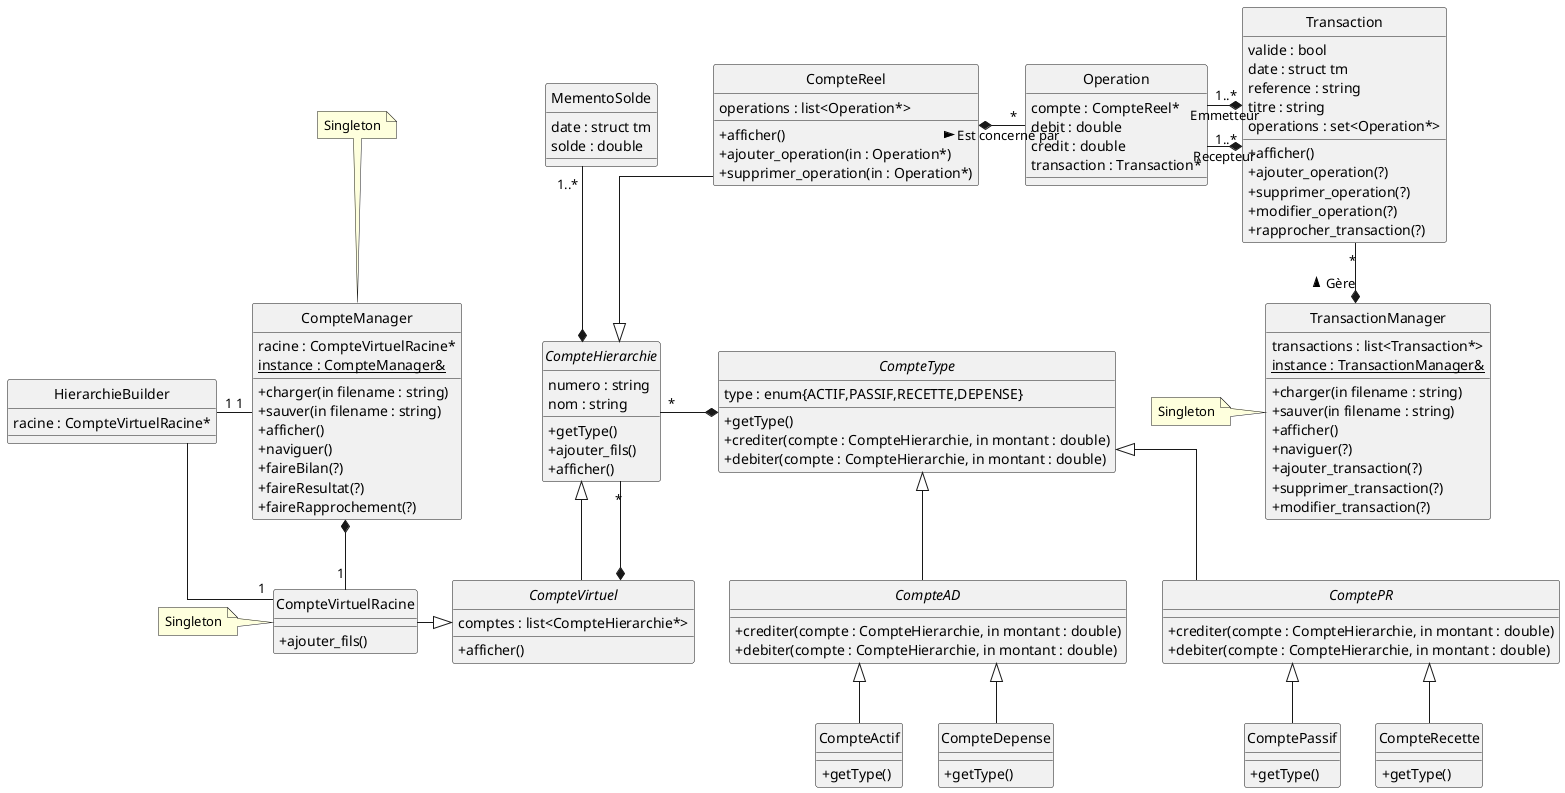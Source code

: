 @startuml
hide circle
skinparam linetype ortho
skinparam classAttributeIconSize 0

class TransactionManager{
    transactions : list<Transaction*>
    {static} instance : TransactionManager&

    +charger(in filename : string)
    +sauver(in filename : string)
    +afficher()
    +naviguer(?)
    +ajouter_transaction(?)
    +supprimer_transaction(?)
    +modifier_transaction(?)
}

class Transaction{
    valide : bool
    date : struct tm
    reference : string
    titre : string
    operations : set<Operation*>
    
    +afficher()
    +ajouter_operation(?)
    +supprimer_operation(?)
    +modifier_operation(?)
    +rapprocher_transaction(?)
}

class Operation{
    compte : CompteReel*
    debit : double
    credit : double
    transaction : Transaction*
}

'------------------------------'

abstract class CompteHierarchie{
    numero : string
    nom : string

    +getType()
    +ajouter_fils()
    +afficher()
}

class CompteReel{
    operations : list<Operation*>
    
    +afficher()
    +ajouter_operation(in : Operation*)
    +supprimer_operation(in : Operation*)
}

abstract class CompteVirtuel{
    comptes : list<CompteHierarchie*>
    
    +afficher()
}

class CompteManager{
    racine : CompteVirtuelRacine*
    {static} instance : CompteManager&


    +charger(in filename : string)
    +sauver(in filename : string)
    +afficher()
    +naviguer()
    +faireBilan(?)
    +faireResultat(?)
    +faireRapprochement(?)
}

abstract class CompteType{
    type : enum{ACTIF,PASSIF,RECETTE,DEPENSE}
    
    +getType()
    +crediter(compte : CompteHierarchie, in montant : double)
    +debiter(compte : CompteHierarchie, in montant : double)
}

abstract class CompteAD{
    +crediter(compte : CompteHierarchie, in montant : double)
    +debiter(compte : CompteHierarchie, in montant : double)
}
abstract class ComptePR{
    +crediter(compte : CompteHierarchie, in montant : double)
    +debiter(compte : CompteHierarchie, in montant : double)
}

class CompteActif{
    +getType()
}
class CompteDepense{
    +getType()
}
class ComptePassif{
    +getType()
}
class CompteRecette{
    +getType()
}

class CompteVirtuelRacine{
    +ajouter_fils()
}

class HierarchieBuilder{
    racine : CompteVirtuelRacine*
}

class MementoSolde{
    date : struct tm
    solde : double
}

'-------------------------------'

HierarchieBuilder "1"-right-"1" CompteManager
HierarchieBuilder -down-"1" CompteVirtuelRacine

CompteManager *-down- "1" CompteVirtuelRacine

CompteHierarchie *-up- "1..*" MementoSolde
CompteReel -down-|> CompteHierarchie
CompteVirtuel -up-|> CompteHierarchie
CompteVirtuel *-up- "      *" CompteHierarchie

TransactionManager *-up- "*" Transaction : Gère >

Transaction *-left-"1..*" Operation : Emmetteur
Transaction *-left-"1..*" Operation : Recepteur

CompteReel *-right-"*" Operation : Est concerné par >

CompteType *-left- "*" CompteHierarchie

ComptePR -up-|> CompteType
CompteAD -up-|> CompteType

CompteActif -up-|> CompteAD
CompteDepense -up-|> CompteAD
ComptePassif -up-|> ComptePR
CompteRecette -up-|> ComptePR

CompteVirtuelRacine -right-|> CompteVirtuel


note left of CompteVirtuelRacine: Singleton
note top of CompteManager: Singleton
note left of TransactionManager: Singleton

@enduml